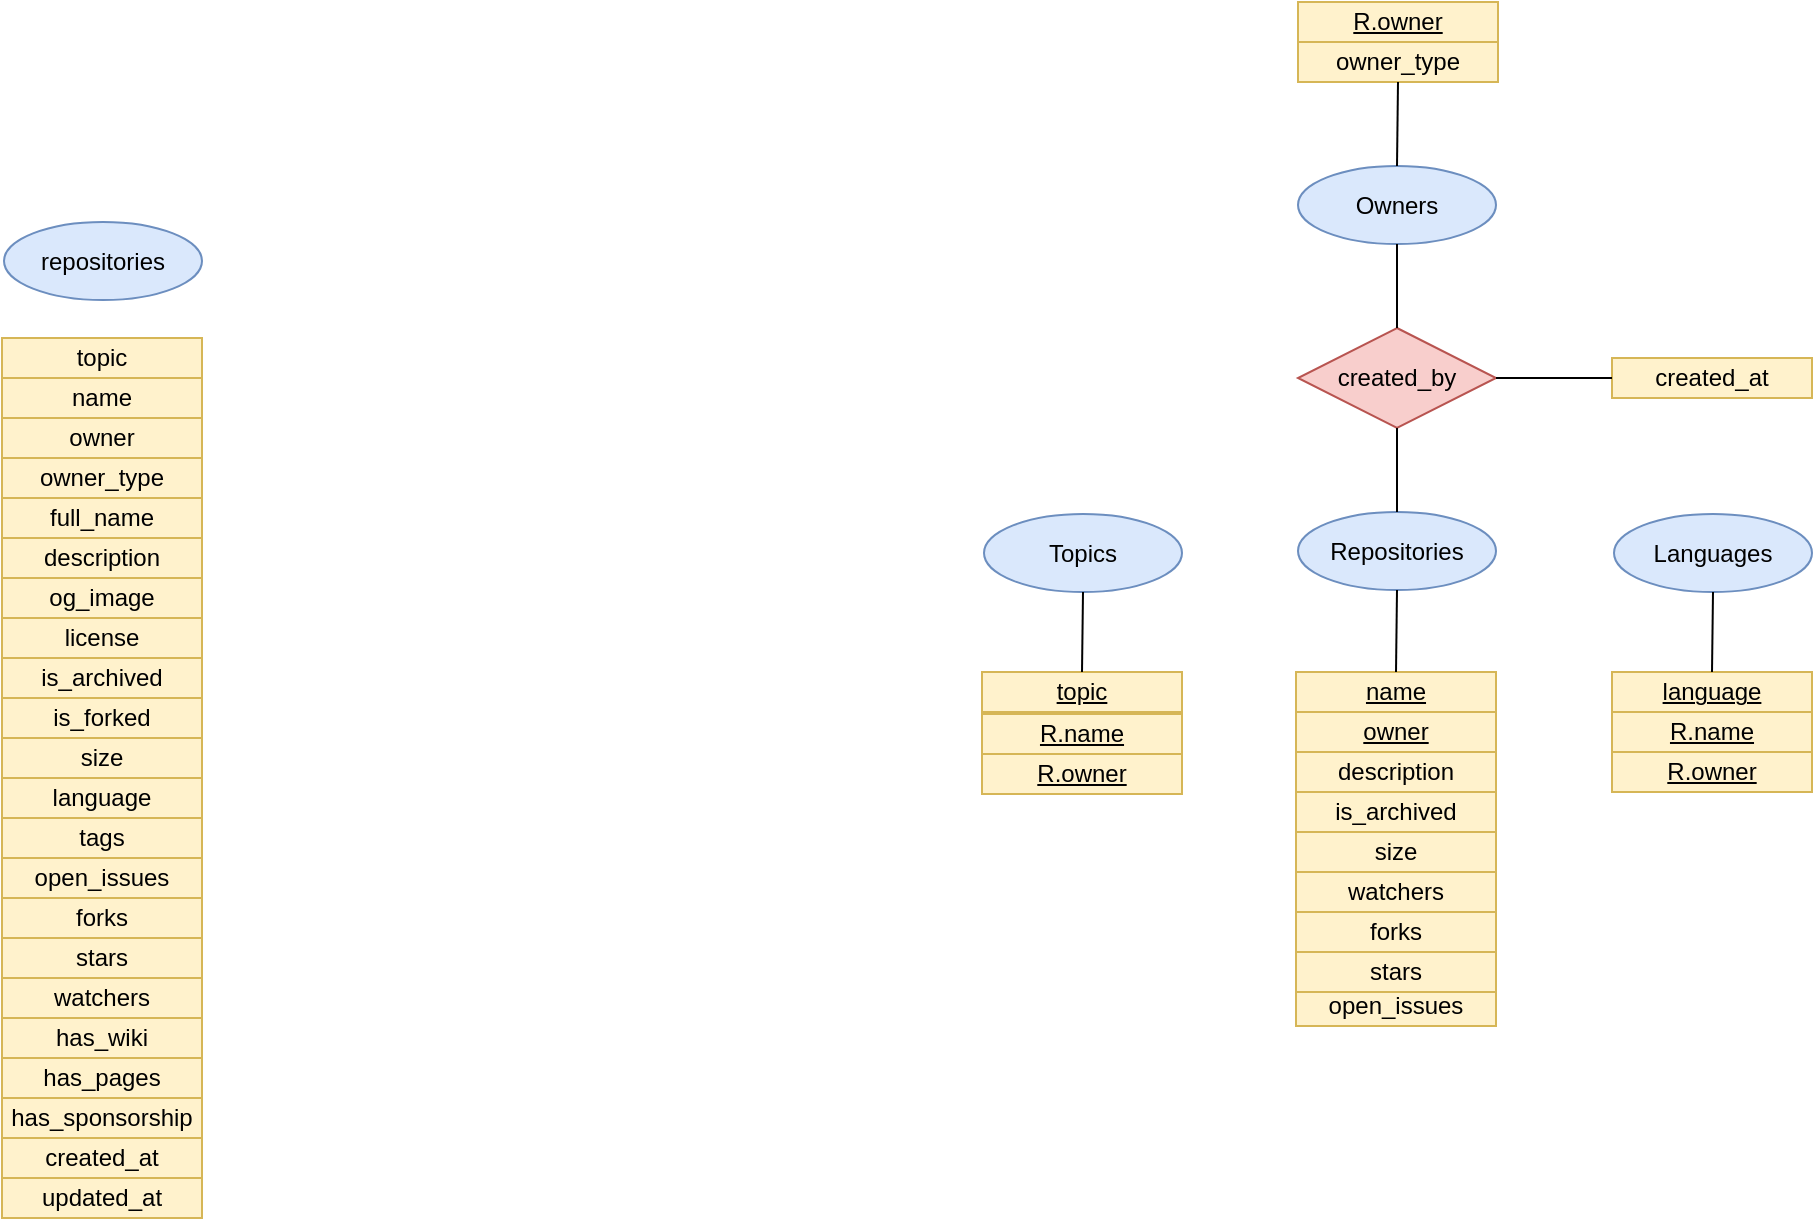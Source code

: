 <mxfile version="20.0.1" type="github">
  <diagram id="kFoBRH7rG0Vgu6dQ8bFF" name="Page-1">
    <mxGraphModel dx="2253" dy="634" grid="1" gridSize="10" guides="1" tooltips="1" connect="1" arrows="1" fold="1" page="1" pageScale="1" pageWidth="1100" pageHeight="850" math="0" shadow="0">
      <root>
        <mxCell id="0" />
        <mxCell id="1" parent="0" />
        <mxCell id="yhgAztLPskg-jy38662N-3" value="topic" style="rounded=0;whiteSpace=wrap;html=1;fillColor=#fff2cc;strokeColor=#d6b656;" vertex="1" parent="1">
          <mxGeometry x="-320" y="208" width="100" height="20" as="geometry" />
        </mxCell>
        <mxCell id="yhgAztLPskg-jy38662N-4" value="name" style="rounded=0;whiteSpace=wrap;html=1;fillColor=#fff2cc;strokeColor=#d6b656;" vertex="1" parent="1">
          <mxGeometry x="-320" y="228" width="100" height="20" as="geometry" />
        </mxCell>
        <mxCell id="yhgAztLPskg-jy38662N-5" value="owner" style="rounded=0;whiteSpace=wrap;html=1;fillColor=#fff2cc;strokeColor=#d6b656;" vertex="1" parent="1">
          <mxGeometry x="-320" y="248" width="100" height="20" as="geometry" />
        </mxCell>
        <mxCell id="yhgAztLPskg-jy38662N-6" value="owner_type" style="rounded=0;whiteSpace=wrap;html=1;fillColor=#fff2cc;strokeColor=#d6b656;" vertex="1" parent="1">
          <mxGeometry x="-320" y="268" width="100" height="20" as="geometry" />
        </mxCell>
        <mxCell id="yhgAztLPskg-jy38662N-7" value="full_name" style="rounded=0;whiteSpace=wrap;html=1;fillColor=#fff2cc;strokeColor=#d6b656;" vertex="1" parent="1">
          <mxGeometry x="-320" y="288" width="100" height="20" as="geometry" />
        </mxCell>
        <mxCell id="yhgAztLPskg-jy38662N-8" value="description" style="rounded=0;whiteSpace=wrap;html=1;fillColor=#fff2cc;strokeColor=#d6b656;" vertex="1" parent="1">
          <mxGeometry x="-320" y="308" width="100" height="20" as="geometry" />
        </mxCell>
        <mxCell id="yhgAztLPskg-jy38662N-9" value="og_image" style="rounded=0;whiteSpace=wrap;html=1;fillColor=#fff2cc;strokeColor=#d6b656;" vertex="1" parent="1">
          <mxGeometry x="-320" y="328" width="100" height="20" as="geometry" />
        </mxCell>
        <mxCell id="yhgAztLPskg-jy38662N-10" value="license" style="rounded=0;whiteSpace=wrap;html=1;fillColor=#fff2cc;strokeColor=#d6b656;" vertex="1" parent="1">
          <mxGeometry x="-320" y="348" width="100" height="20" as="geometry" />
        </mxCell>
        <mxCell id="yhgAztLPskg-jy38662N-11" value="is_archived" style="rounded=0;whiteSpace=wrap;html=1;fillColor=#fff2cc;strokeColor=#d6b656;" vertex="1" parent="1">
          <mxGeometry x="-320" y="368" width="100" height="20" as="geometry" />
        </mxCell>
        <mxCell id="yhgAztLPskg-jy38662N-12" value="is_forked" style="rounded=0;whiteSpace=wrap;html=1;fillColor=#fff2cc;strokeColor=#d6b656;" vertex="1" parent="1">
          <mxGeometry x="-320" y="388" width="100" height="20" as="geometry" />
        </mxCell>
        <mxCell id="yhgAztLPskg-jy38662N-13" value="size" style="rounded=0;whiteSpace=wrap;html=1;fillColor=#fff2cc;strokeColor=#d6b656;" vertex="1" parent="1">
          <mxGeometry x="-320" y="408" width="100" height="20" as="geometry" />
        </mxCell>
        <mxCell id="yhgAztLPskg-jy38662N-14" value="language" style="rounded=0;whiteSpace=wrap;html=1;fillColor=#fff2cc;strokeColor=#d6b656;" vertex="1" parent="1">
          <mxGeometry x="-320" y="428" width="100" height="20" as="geometry" />
        </mxCell>
        <mxCell id="yhgAztLPskg-jy38662N-15" value="tags" style="rounded=0;whiteSpace=wrap;html=1;fillColor=#fff2cc;strokeColor=#d6b656;" vertex="1" parent="1">
          <mxGeometry x="-320" y="448" width="100" height="20" as="geometry" />
        </mxCell>
        <mxCell id="yhgAztLPskg-jy38662N-16" value="open_issues" style="rounded=0;whiteSpace=wrap;html=1;fillColor=#fff2cc;strokeColor=#d6b656;" vertex="1" parent="1">
          <mxGeometry x="-320" y="468" width="100" height="20" as="geometry" />
        </mxCell>
        <mxCell id="yhgAztLPskg-jy38662N-17" value="forks" style="rounded=0;whiteSpace=wrap;html=1;fillColor=#fff2cc;strokeColor=#d6b656;" vertex="1" parent="1">
          <mxGeometry x="-320" y="488" width="100" height="20" as="geometry" />
        </mxCell>
        <mxCell id="yhgAztLPskg-jy38662N-18" value="stars" style="rounded=0;whiteSpace=wrap;html=1;fillColor=#fff2cc;strokeColor=#d6b656;" vertex="1" parent="1">
          <mxGeometry x="-320" y="508" width="100" height="20" as="geometry" />
        </mxCell>
        <mxCell id="yhgAztLPskg-jy38662N-19" value="watchers" style="rounded=0;whiteSpace=wrap;html=1;fillColor=#fff2cc;strokeColor=#d6b656;" vertex="1" parent="1">
          <mxGeometry x="-320" y="528" width="100" height="20" as="geometry" />
        </mxCell>
        <mxCell id="yhgAztLPskg-jy38662N-20" value="has_wiki" style="rounded=0;whiteSpace=wrap;html=1;fillColor=#fff2cc;strokeColor=#d6b656;" vertex="1" parent="1">
          <mxGeometry x="-320" y="548" width="100" height="20" as="geometry" />
        </mxCell>
        <mxCell id="yhgAztLPskg-jy38662N-21" value="has_pages" style="rounded=0;whiteSpace=wrap;html=1;fillColor=#fff2cc;strokeColor=#d6b656;" vertex="1" parent="1">
          <mxGeometry x="-320" y="568" width="100" height="20" as="geometry" />
        </mxCell>
        <mxCell id="yhgAztLPskg-jy38662N-22" value="has_sponsorship" style="rounded=0;whiteSpace=wrap;html=1;fillColor=#fff2cc;strokeColor=#d6b656;" vertex="1" parent="1">
          <mxGeometry x="-320" y="588" width="100" height="20" as="geometry" />
        </mxCell>
        <mxCell id="yhgAztLPskg-jy38662N-23" value="created_at" style="rounded=0;whiteSpace=wrap;html=1;fillColor=#fff2cc;strokeColor=#d6b656;" vertex="1" parent="1">
          <mxGeometry x="-320" y="608" width="100" height="20" as="geometry" />
        </mxCell>
        <mxCell id="yhgAztLPskg-jy38662N-24" value="updated_at" style="rounded=0;whiteSpace=wrap;html=1;fillColor=#fff2cc;strokeColor=#d6b656;" vertex="1" parent="1">
          <mxGeometry x="-320" y="628" width="100" height="20" as="geometry" />
        </mxCell>
        <mxCell id="yhgAztLPskg-jy38662N-32" value="owner_type" style="rounded=0;whiteSpace=wrap;html=1;fillColor=#fff2cc;strokeColor=#d6b656;" vertex="1" parent="1">
          <mxGeometry x="328" y="60" width="100" height="20" as="geometry" />
        </mxCell>
        <mxCell id="yhgAztLPskg-jy38662N-34" value="description" style="rounded=0;whiteSpace=wrap;html=1;fillColor=#fff2cc;strokeColor=#d6b656;" vertex="1" parent="1">
          <mxGeometry x="327" y="415" width="100" height="20" as="geometry" />
        </mxCell>
        <mxCell id="yhgAztLPskg-jy38662N-37" value="is_archived" style="rounded=0;whiteSpace=wrap;html=1;fillColor=#fff2cc;strokeColor=#d6b656;" vertex="1" parent="1">
          <mxGeometry x="327" y="435" width="100" height="20" as="geometry" />
        </mxCell>
        <mxCell id="yhgAztLPskg-jy38662N-39" value="size" style="rounded=0;whiteSpace=wrap;html=1;fillColor=#fff2cc;strokeColor=#d6b656;" vertex="1" parent="1">
          <mxGeometry x="327" y="455" width="100" height="20" as="geometry" />
        </mxCell>
        <mxCell id="yhgAztLPskg-jy38662N-42" value="open_issues" style="rounded=0;whiteSpace=wrap;html=1;fillColor=#fff2cc;strokeColor=#d6b656;" vertex="1" parent="1">
          <mxGeometry x="327" y="532" width="100" height="20" as="geometry" />
        </mxCell>
        <mxCell id="yhgAztLPskg-jy38662N-43" value="forks" style="rounded=0;whiteSpace=wrap;html=1;fillColor=#fff2cc;strokeColor=#d6b656;" vertex="1" parent="1">
          <mxGeometry x="327" y="495" width="100" height="20" as="geometry" />
        </mxCell>
        <mxCell id="yhgAztLPskg-jy38662N-44" value="stars" style="rounded=0;whiteSpace=wrap;html=1;fillColor=#fff2cc;strokeColor=#d6b656;" vertex="1" parent="1">
          <mxGeometry x="327" y="515" width="100" height="20" as="geometry" />
        </mxCell>
        <mxCell id="yhgAztLPskg-jy38662N-45" value="watchers" style="rounded=0;whiteSpace=wrap;html=1;fillColor=#fff2cc;strokeColor=#d6b656;" vertex="1" parent="1">
          <mxGeometry x="327" y="475" width="100" height="20" as="geometry" />
        </mxCell>
        <mxCell id="yhgAztLPskg-jy38662N-49" value="created_at" style="rounded=0;whiteSpace=wrap;html=1;fillColor=#fff2cc;strokeColor=#d6b656;" vertex="1" parent="1">
          <mxGeometry x="485" y="218" width="100" height="20" as="geometry" />
        </mxCell>
        <mxCell id="yhgAztLPskg-jy38662N-51" value="Repositories" style="ellipse;whiteSpace=wrap;html=1;fillColor=#dae8fc;strokeColor=#6c8ebf;" vertex="1" parent="1">
          <mxGeometry x="328" y="295" width="99" height="39" as="geometry" />
        </mxCell>
        <mxCell id="yhgAztLPskg-jy38662N-52" value="&lt;u&gt;name&lt;/u&gt;" style="rounded=0;whiteSpace=wrap;html=1;fillColor=#fff2cc;strokeColor=#d6b656;" vertex="1" parent="1">
          <mxGeometry x="327" y="375" width="100" height="20" as="geometry" />
        </mxCell>
        <mxCell id="yhgAztLPskg-jy38662N-55" value="repositories" style="ellipse;whiteSpace=wrap;html=1;fillColor=#dae8fc;strokeColor=#6c8ebf;" vertex="1" parent="1">
          <mxGeometry x="-319" y="150" width="99" height="39" as="geometry" />
        </mxCell>
        <mxCell id="yhgAztLPskg-jy38662N-57" value="Owners" style="ellipse;whiteSpace=wrap;html=1;fillColor=#dae8fc;strokeColor=#6c8ebf;" vertex="1" parent="1">
          <mxGeometry x="328" y="122" width="99" height="39" as="geometry" />
        </mxCell>
        <mxCell id="yhgAztLPskg-jy38662N-59" value="&lt;u&gt;R.owner&lt;/u&gt;" style="rounded=0;whiteSpace=wrap;html=1;fillColor=#fff2cc;strokeColor=#d6b656;" vertex="1" parent="1">
          <mxGeometry x="328" y="40" width="100" height="20" as="geometry" />
        </mxCell>
        <mxCell id="yhgAztLPskg-jy38662N-60" value="Topics" style="ellipse;whiteSpace=wrap;html=1;fillColor=#dae8fc;strokeColor=#6c8ebf;" vertex="1" parent="1">
          <mxGeometry x="171" y="296" width="99" height="39" as="geometry" />
        </mxCell>
        <mxCell id="yhgAztLPskg-jy38662N-63" value="&lt;u&gt;topic&lt;/u&gt;" style="rounded=0;whiteSpace=wrap;html=1;fillColor=#fff2cc;strokeColor=#d6b656;" vertex="1" parent="1">
          <mxGeometry x="170" y="375" width="100" height="20" as="geometry" />
        </mxCell>
        <mxCell id="yhgAztLPskg-jy38662N-76" value="Languages" style="ellipse;whiteSpace=wrap;html=1;fillColor=#dae8fc;strokeColor=#6c8ebf;" vertex="1" parent="1">
          <mxGeometry x="486" y="296" width="99" height="39" as="geometry" />
        </mxCell>
        <mxCell id="yhgAztLPskg-jy38662N-77" value="&lt;u&gt;language&lt;/u&gt;" style="rounded=0;whiteSpace=wrap;html=1;fillColor=#fff2cc;strokeColor=#d6b656;" vertex="1" parent="1">
          <mxGeometry x="485" y="375" width="100" height="20" as="geometry" />
        </mxCell>
        <mxCell id="yhgAztLPskg-jy38662N-98" value="" style="endArrow=none;html=1;rounded=0;exitX=0.5;exitY=1;exitDx=0;exitDy=0;entryX=0.5;entryY=0;entryDx=0;entryDy=0;" edge="1" parent="1" source="yhgAztLPskg-jy38662N-60" target="yhgAztLPskg-jy38662N-63">
          <mxGeometry width="50" height="50" relative="1" as="geometry">
            <mxPoint x="280.0" y="325.5" as="sourcePoint" />
            <mxPoint x="340" y="325.5" as="targetPoint" />
          </mxGeometry>
        </mxCell>
        <mxCell id="yhgAztLPskg-jy38662N-99" value="" style="endArrow=none;html=1;rounded=0;entryX=0.5;entryY=1;entryDx=0;entryDy=0;exitX=0.5;exitY=0;exitDx=0;exitDy=0;" edge="1" parent="1" source="yhgAztLPskg-jy38662N-52" target="yhgAztLPskg-jy38662N-51">
          <mxGeometry width="50" height="50" relative="1" as="geometry">
            <mxPoint x="337" y="404" as="sourcePoint" />
            <mxPoint x="387" y="354" as="targetPoint" />
          </mxGeometry>
        </mxCell>
        <mxCell id="yhgAztLPskg-jy38662N-105" value="" style="endArrow=none;html=1;rounded=0;entryX=0.5;entryY=1;entryDx=0;entryDy=0;exitX=0.5;exitY=0;exitDx=0;exitDy=0;" edge="1" parent="1" source="yhgAztLPskg-jy38662N-77" target="yhgAztLPskg-jy38662N-76">
          <mxGeometry width="50" height="50" relative="1" as="geometry">
            <mxPoint x="174" y="405" as="sourcePoint" />
            <mxPoint x="224" y="355" as="targetPoint" />
          </mxGeometry>
        </mxCell>
        <mxCell id="yhgAztLPskg-jy38662N-106" value="created_by" style="rhombus;whiteSpace=wrap;html=1;fillColor=#f8cecc;strokeColor=#b85450;" vertex="1" parent="1">
          <mxGeometry x="328" y="203" width="99" height="50" as="geometry" />
        </mxCell>
        <mxCell id="yhgAztLPskg-jy38662N-107" value="" style="endArrow=none;html=1;rounded=0;entryX=0.5;entryY=1;entryDx=0;entryDy=0;exitX=0.5;exitY=0;exitDx=0;exitDy=0;" edge="1" parent="1" source="yhgAztLPskg-jy38662N-51" target="yhgAztLPskg-jy38662N-106">
          <mxGeometry width="50" height="50" relative="1" as="geometry">
            <mxPoint x="367" y="414" as="sourcePoint" />
            <mxPoint x="417" y="364" as="targetPoint" />
          </mxGeometry>
        </mxCell>
        <mxCell id="yhgAztLPskg-jy38662N-108" value="" style="endArrow=none;html=1;rounded=0;entryX=0.5;entryY=1;entryDx=0;entryDy=0;exitX=0.5;exitY=0;exitDx=0;exitDy=0;" edge="1" parent="1" source="yhgAztLPskg-jy38662N-106" target="yhgAztLPskg-jy38662N-57">
          <mxGeometry width="50" height="50" relative="1" as="geometry">
            <mxPoint x="376.91" y="203.0" as="sourcePoint" />
            <mxPoint x="376.91" y="161" as="targetPoint" />
          </mxGeometry>
        </mxCell>
        <mxCell id="yhgAztLPskg-jy38662N-111" value="" style="endArrow=none;html=1;rounded=0;entryX=0;entryY=0.5;entryDx=0;entryDy=0;exitX=1;exitY=0.5;exitDx=0;exitDy=0;" edge="1" parent="1" source="yhgAztLPskg-jy38662N-106" target="yhgAztLPskg-jy38662N-49">
          <mxGeometry width="50" height="50" relative="1" as="geometry">
            <mxPoint x="427.0" y="227.41" as="sourcePoint" />
            <mxPoint x="485" y="227.41" as="targetPoint" />
          </mxGeometry>
        </mxCell>
        <mxCell id="yhgAztLPskg-jy38662N-114" value="" style="endArrow=none;html=1;rounded=0;exitX=0.5;exitY=0;exitDx=0;exitDy=0;entryX=0.5;entryY=1;entryDx=0;entryDy=0;" edge="1" parent="1" source="yhgAztLPskg-jy38662N-57" target="yhgAztLPskg-jy38662N-32">
          <mxGeometry width="50" height="50" relative="1" as="geometry">
            <mxPoint x="376.67" y="122" as="sourcePoint" />
            <mxPoint x="405" y="100" as="targetPoint" />
          </mxGeometry>
        </mxCell>
        <mxCell id="yhgAztLPskg-jy38662N-117" value="&lt;u&gt;owner&lt;/u&gt;" style="rounded=0;whiteSpace=wrap;html=1;fillColor=#fff2cc;strokeColor=#d6b656;" vertex="1" parent="1">
          <mxGeometry x="327" y="395" width="100" height="20" as="geometry" />
        </mxCell>
        <mxCell id="yhgAztLPskg-jy38662N-118" value="&lt;u&gt;R.name&lt;/u&gt;" style="rounded=0;whiteSpace=wrap;html=1;fillColor=#fff2cc;strokeColor=#d6b656;" vertex="1" parent="1">
          <mxGeometry x="170" y="396" width="100" height="20" as="geometry" />
        </mxCell>
        <mxCell id="yhgAztLPskg-jy38662N-119" value="&lt;u&gt;R.owner&lt;/u&gt;" style="rounded=0;whiteSpace=wrap;html=1;fillColor=#fff2cc;strokeColor=#d6b656;" vertex="1" parent="1">
          <mxGeometry x="170" y="416" width="100" height="20" as="geometry" />
        </mxCell>
        <mxCell id="yhgAztLPskg-jy38662N-120" value="&lt;u&gt;R.name&lt;/u&gt;" style="rounded=0;whiteSpace=wrap;html=1;fillColor=#fff2cc;strokeColor=#d6b656;" vertex="1" parent="1">
          <mxGeometry x="485" y="395" width="100" height="20" as="geometry" />
        </mxCell>
        <mxCell id="yhgAztLPskg-jy38662N-121" value="&lt;u&gt;R.owner&lt;/u&gt;" style="rounded=0;whiteSpace=wrap;html=1;fillColor=#fff2cc;strokeColor=#d6b656;" vertex="1" parent="1">
          <mxGeometry x="485" y="415" width="100" height="20" as="geometry" />
        </mxCell>
      </root>
    </mxGraphModel>
  </diagram>
</mxfile>
